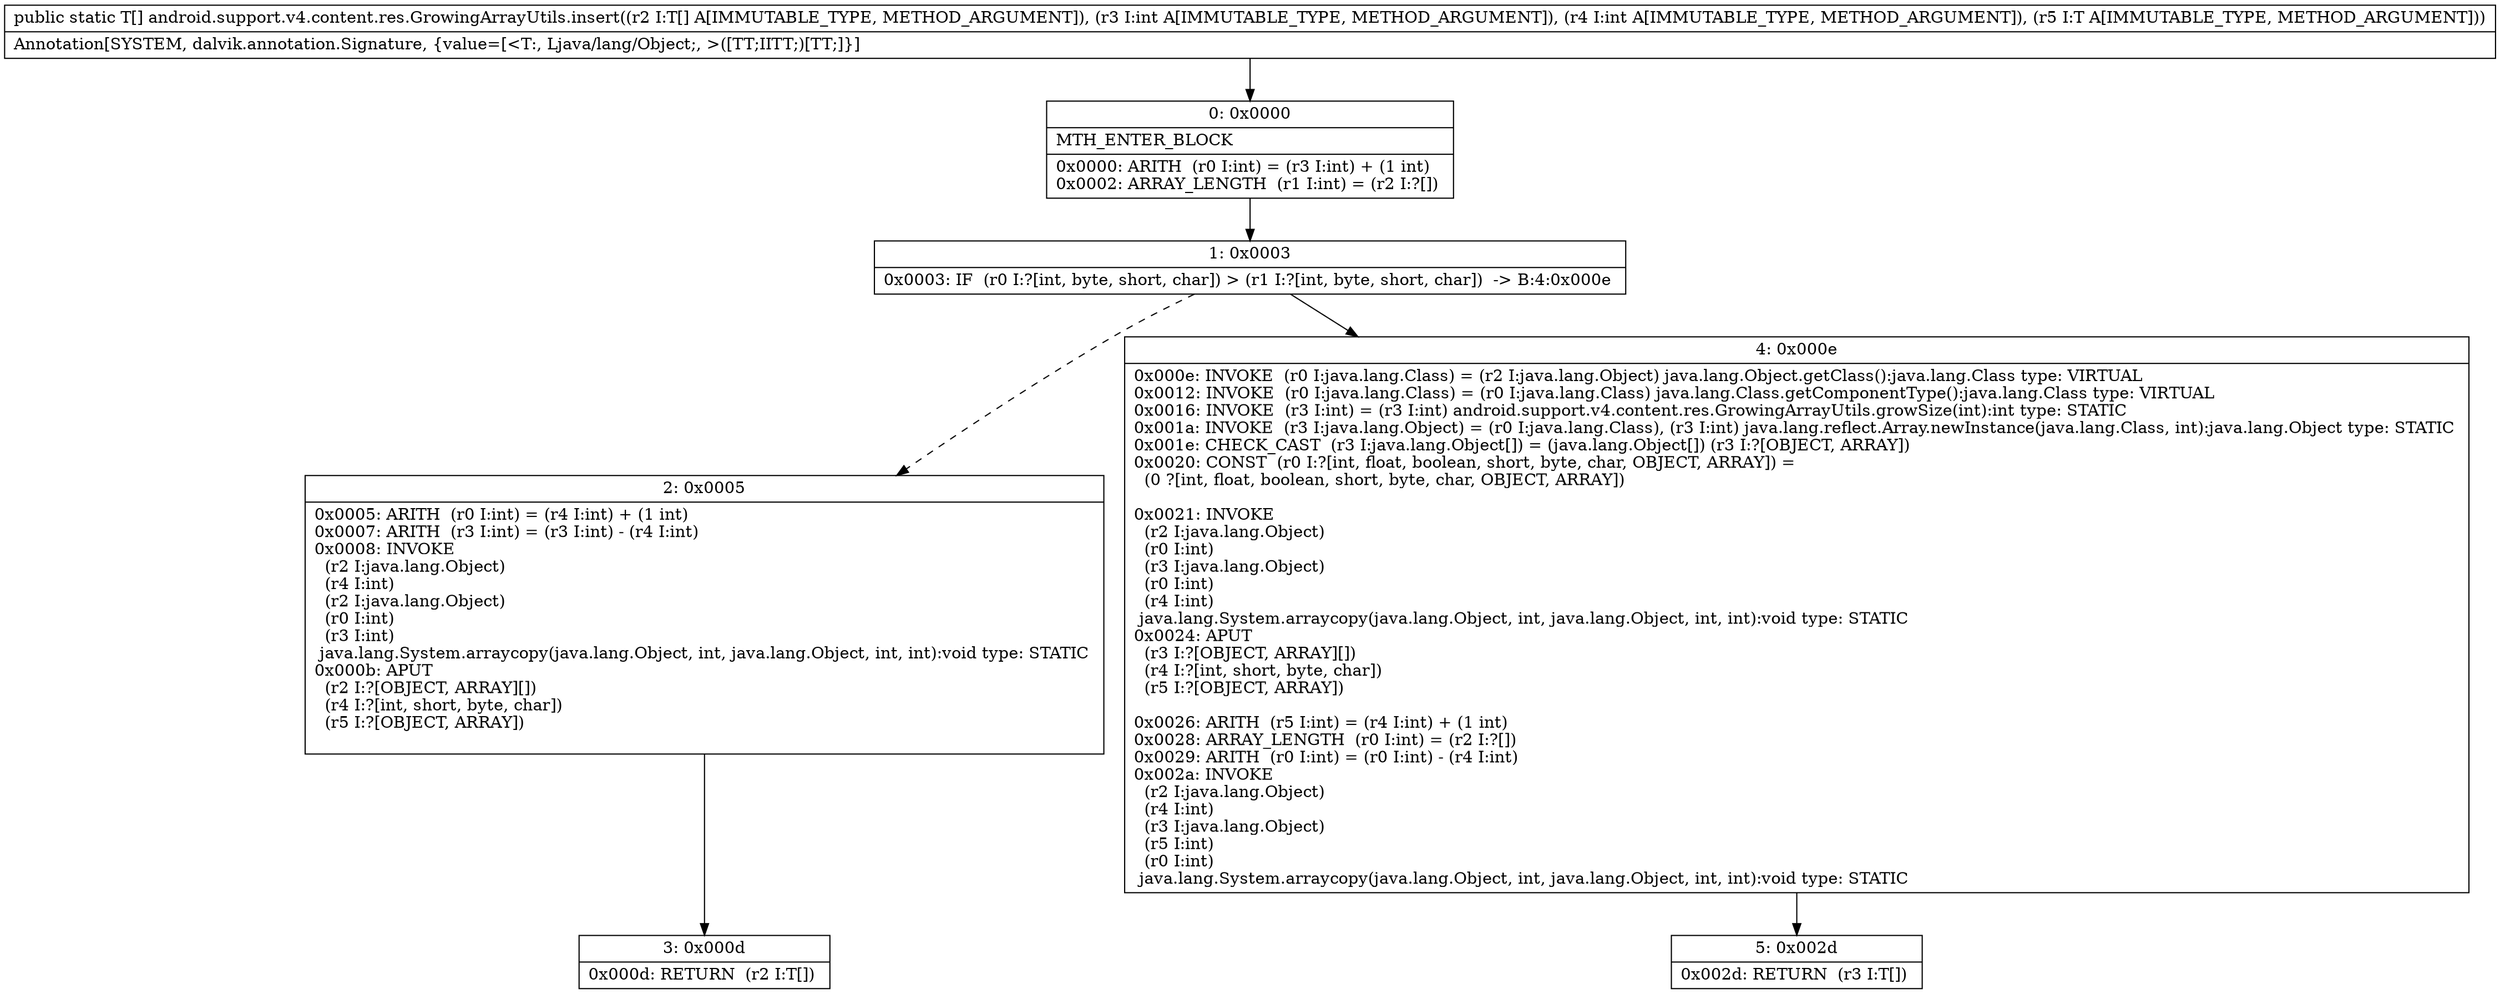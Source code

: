 digraph "CFG forandroid.support.v4.content.res.GrowingArrayUtils.insert([Ljava\/lang\/Object;IILjava\/lang\/Object;)[Ljava\/lang\/Object;" {
Node_0 [shape=record,label="{0\:\ 0x0000|MTH_ENTER_BLOCK\l|0x0000: ARITH  (r0 I:int) = (r3 I:int) + (1 int) \l0x0002: ARRAY_LENGTH  (r1 I:int) = (r2 I:?[]) \l}"];
Node_1 [shape=record,label="{1\:\ 0x0003|0x0003: IF  (r0 I:?[int, byte, short, char]) \> (r1 I:?[int, byte, short, char])  \-\> B:4:0x000e \l}"];
Node_2 [shape=record,label="{2\:\ 0x0005|0x0005: ARITH  (r0 I:int) = (r4 I:int) + (1 int) \l0x0007: ARITH  (r3 I:int) = (r3 I:int) \- (r4 I:int) \l0x0008: INVOKE  \l  (r2 I:java.lang.Object)\l  (r4 I:int)\l  (r2 I:java.lang.Object)\l  (r0 I:int)\l  (r3 I:int)\l java.lang.System.arraycopy(java.lang.Object, int, java.lang.Object, int, int):void type: STATIC \l0x000b: APUT  \l  (r2 I:?[OBJECT, ARRAY][])\l  (r4 I:?[int, short, byte, char])\l  (r5 I:?[OBJECT, ARRAY])\l \l}"];
Node_3 [shape=record,label="{3\:\ 0x000d|0x000d: RETURN  (r2 I:T[]) \l}"];
Node_4 [shape=record,label="{4\:\ 0x000e|0x000e: INVOKE  (r0 I:java.lang.Class) = (r2 I:java.lang.Object) java.lang.Object.getClass():java.lang.Class type: VIRTUAL \l0x0012: INVOKE  (r0 I:java.lang.Class) = (r0 I:java.lang.Class) java.lang.Class.getComponentType():java.lang.Class type: VIRTUAL \l0x0016: INVOKE  (r3 I:int) = (r3 I:int) android.support.v4.content.res.GrowingArrayUtils.growSize(int):int type: STATIC \l0x001a: INVOKE  (r3 I:java.lang.Object) = (r0 I:java.lang.Class), (r3 I:int) java.lang.reflect.Array.newInstance(java.lang.Class, int):java.lang.Object type: STATIC \l0x001e: CHECK_CAST  (r3 I:java.lang.Object[]) = (java.lang.Object[]) (r3 I:?[OBJECT, ARRAY]) \l0x0020: CONST  (r0 I:?[int, float, boolean, short, byte, char, OBJECT, ARRAY]) = \l  (0 ?[int, float, boolean, short, byte, char, OBJECT, ARRAY])\l \l0x0021: INVOKE  \l  (r2 I:java.lang.Object)\l  (r0 I:int)\l  (r3 I:java.lang.Object)\l  (r0 I:int)\l  (r4 I:int)\l java.lang.System.arraycopy(java.lang.Object, int, java.lang.Object, int, int):void type: STATIC \l0x0024: APUT  \l  (r3 I:?[OBJECT, ARRAY][])\l  (r4 I:?[int, short, byte, char])\l  (r5 I:?[OBJECT, ARRAY])\l \l0x0026: ARITH  (r5 I:int) = (r4 I:int) + (1 int) \l0x0028: ARRAY_LENGTH  (r0 I:int) = (r2 I:?[]) \l0x0029: ARITH  (r0 I:int) = (r0 I:int) \- (r4 I:int) \l0x002a: INVOKE  \l  (r2 I:java.lang.Object)\l  (r4 I:int)\l  (r3 I:java.lang.Object)\l  (r5 I:int)\l  (r0 I:int)\l java.lang.System.arraycopy(java.lang.Object, int, java.lang.Object, int, int):void type: STATIC \l}"];
Node_5 [shape=record,label="{5\:\ 0x002d|0x002d: RETURN  (r3 I:T[]) \l}"];
MethodNode[shape=record,label="{public static T[] android.support.v4.content.res.GrowingArrayUtils.insert((r2 I:T[] A[IMMUTABLE_TYPE, METHOD_ARGUMENT]), (r3 I:int A[IMMUTABLE_TYPE, METHOD_ARGUMENT]), (r4 I:int A[IMMUTABLE_TYPE, METHOD_ARGUMENT]), (r5 I:T A[IMMUTABLE_TYPE, METHOD_ARGUMENT]))  | Annotation[SYSTEM, dalvik.annotation.Signature, \{value=[\<T:, Ljava\/lang\/Object;, \>([TT;IITT;)[TT;]\}]\l}"];
MethodNode -> Node_0;
Node_0 -> Node_1;
Node_1 -> Node_2[style=dashed];
Node_1 -> Node_4;
Node_2 -> Node_3;
Node_4 -> Node_5;
}

